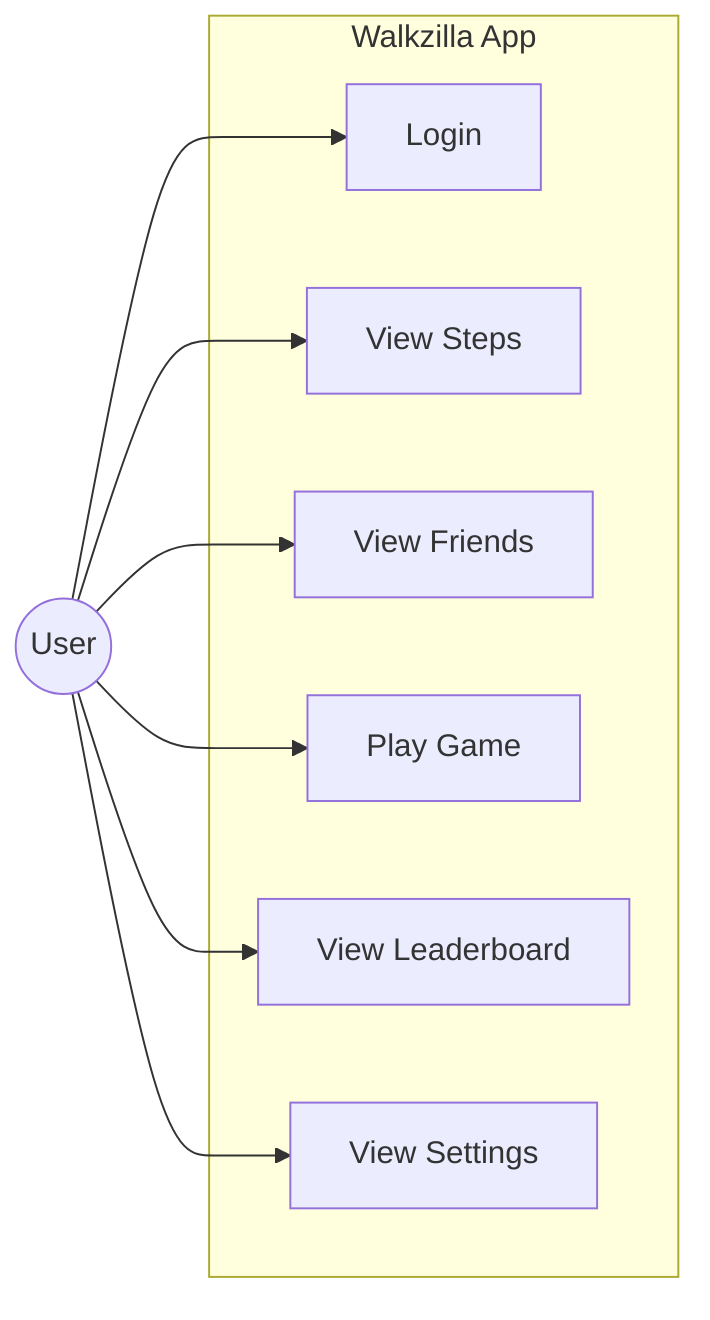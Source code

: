 graph LR
    User((User))
    
    subgraph App["Walkzilla App"]
        Login[Login]
        ViewSteps[View Steps]
        ViewFriends[View Friends]
        PlayGame[Play Game]
        ViewLeaderboard[View Leaderboard]
        ViewSettings[View Settings]
    end
    
    User --> Login
    User --> ViewSteps
    User --> ViewFriends
    User --> PlayGame
    User --> ViewLeaderboard
    User --> ViewSettings